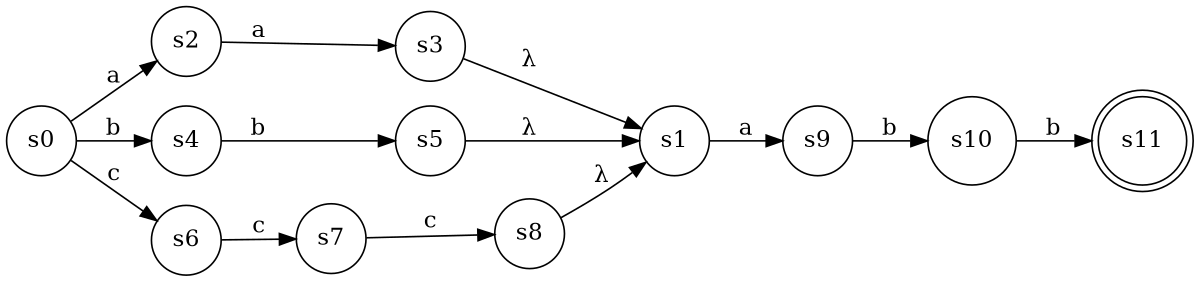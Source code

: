 digraph finite_state_machine {
	rankdir=LR;
	size="8,5"
	node [shape = doublecircle]; s11;
	node [shape = circle];
	s0 -> s2 [ label = "a" ];
	s0 -> s4 [ label = "b" ];
	s0 -> s6 [ label = "c" ];
	s1 -> s9 [ label = "a" ];
	s2 -> s3 [ label = "a" ];
	s3 -> s1 [ label = "λ" ];
	s4 -> s5 [ label = "b" ];
	s5 -> s1 [ label = "λ" ];
	s6 -> s7 [ label = "c" ];
	s7 -> s8 [ label = "c" ];
	s8 -> s1 [ label = "λ" ];
	s9 -> s10 [ label = "b" ];
	s10 -> s11 [ label = "b" ];
}
